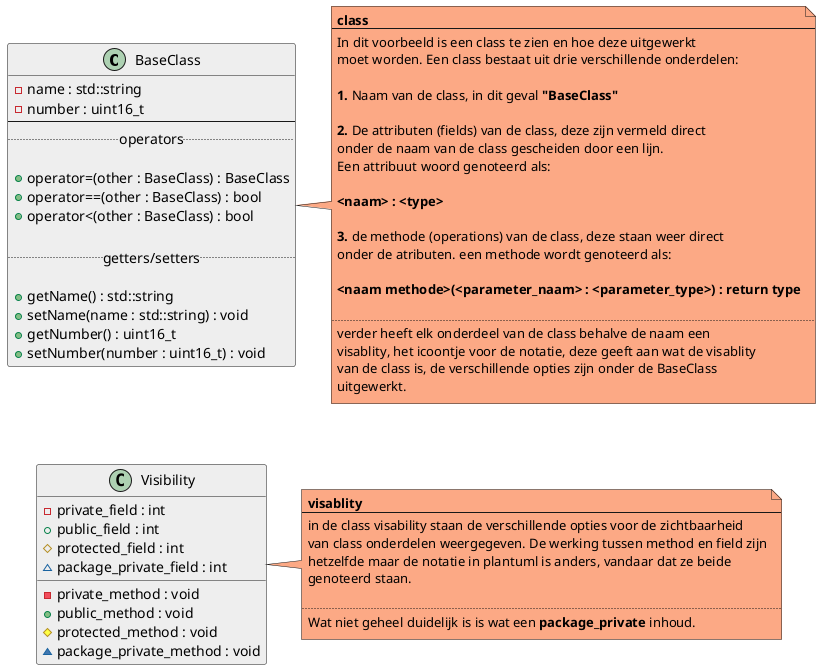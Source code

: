@startuml
'https://plantuml.com/class-diagram

class class0 as "BaseClass" #EEEEEE
{
    {field} - name : std::string
    {field} - number : uint16_t
    ---
    .. operators ..

    {method} + operator=(other : BaseClass) : BaseClass
    {method} + operator==(other : BaseClass) : bool
    {method} + operator<(other : BaseClass) : bool

    .. getters/setters ..

    {method} + getName() : std::string
    {method} + setName(name : std::string) : void
    {method} + getNumber() : uint16_t
    {method} + setNumber(number : uint16_t) : void
}

class class1 as "Visibility" #EEEEEE
{
    {field} - private_field : int
    {field} + public_field : int
    {field} # protected_field : int
    {field} ~ package_private_field : int

    {method} - private_method : void
    {method} + public_method : void
    {method} # protected_method : void
    {method} ~ package_private_method : void
}

class0 -[hidden]-> class1

note right of class0 #FCA985
    **class**
    --
    In dit voorbeeld is een class te zien en hoe deze uitgewerkt
    moet worden. Een class bestaat uit drie verschillende onderdelen:

    **1.** Naam van de class, in dit geval **"BaseClass"**

    **2.** De attributen (fields) van de class, deze zijn vermeld direct
    onder de naam van de class gescheiden door een lijn.
    Een attribuut woord genoteerd als:

    **<naam> : <type> **

    **3.** de methode (operations) van de class, deze staan weer direct
    onder de atributen. een methode wordt genoteerd als:

    **<naam methode>(<parameter_naam> : <parameter_type>) : return type**

    ..
    verder heeft elk onderdeel van de class behalve de naam een
    visablity, het icoontje voor de notatie, deze geeft aan wat de visablity
    van de class is, de verschillende opties zijn onder de BaseClass
    uitgewerkt.
end note

note right of class1 #FCA985
    **visablity**
    --
    in de class visability staan de verschillende opties voor de zichtbaarheid
    van class onderdelen weergegeven. De werking tussen method en field zijn
    hetzelfde maar de notatie in plantuml is anders, vandaar dat ze beide
    genoteerd staan.

    ..
    Wat niet geheel duidelijk is is wat een **package_private** inhoud.
end note
@enduml